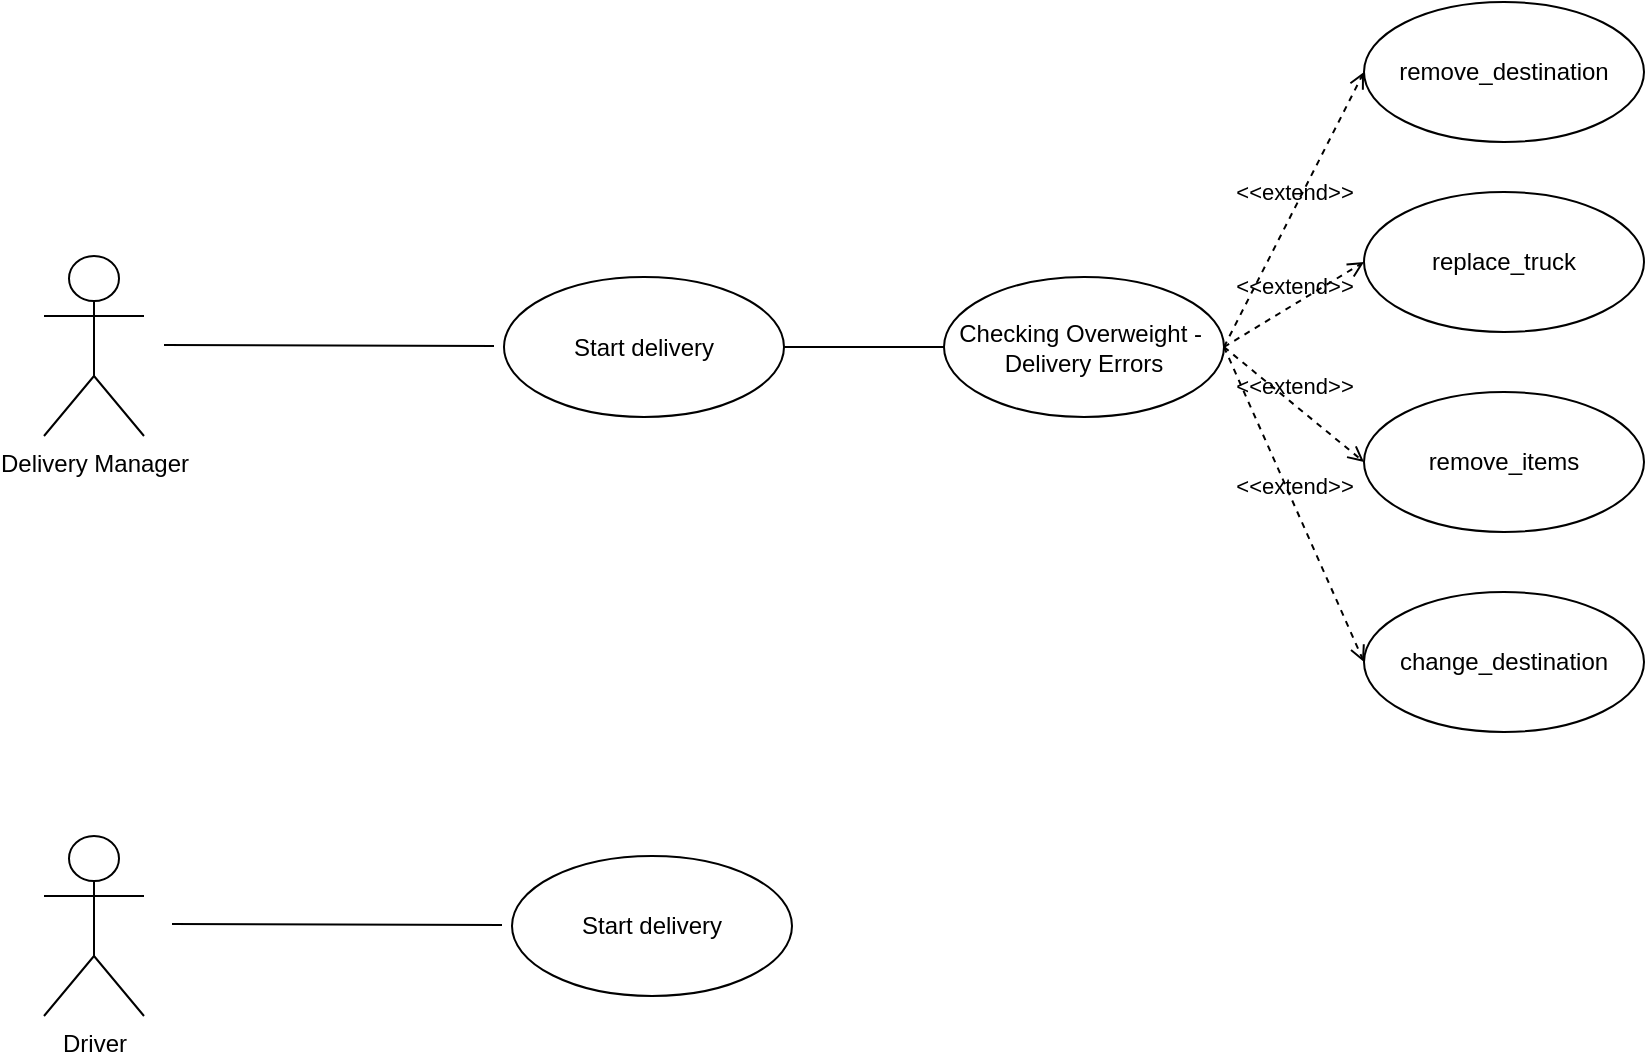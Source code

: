 <mxfile version="24.6.4" type="github">
  <diagram name="‫עמוד-1‬" id="xwu3_xJDyWN7KzT-khDu">
    <mxGraphModel dx="1050" dy="522" grid="1" gridSize="10" guides="1" tooltips="1" connect="1" arrows="1" fold="1" page="1" pageScale="1" pageWidth="827" pageHeight="1169" math="0" shadow="0">
      <root>
        <mxCell id="0" />
        <mxCell id="1" parent="0" />
        <mxCell id="JymTbiFLCaQnLJeh1Xi5-1" value="Delivery Manager" style="shape=umlActor;verticalLabelPosition=bottom;verticalAlign=top;html=1;outlineConnect=0;" vertex="1" parent="1">
          <mxGeometry x="40" y="440" width="50" height="90" as="geometry" />
        </mxCell>
        <mxCell id="JymTbiFLCaQnLJeh1Xi5-2" value="Start delivery" style="ellipse;whiteSpace=wrap;html=1;" vertex="1" parent="1">
          <mxGeometry x="270" y="450.5" width="140" height="70" as="geometry" />
        </mxCell>
        <mxCell id="JymTbiFLCaQnLJeh1Xi5-11" value="Checking Overweight -&amp;nbsp;&lt;div&gt;Delivery Errors&lt;/div&gt;" style="ellipse;whiteSpace=wrap;html=1;" vertex="1" parent="1">
          <mxGeometry x="490" y="450.5" width="140" height="70" as="geometry" />
        </mxCell>
        <mxCell id="JymTbiFLCaQnLJeh1Xi5-12" value="remove_destination" style="ellipse;whiteSpace=wrap;html=1;" vertex="1" parent="1">
          <mxGeometry x="700" y="313" width="140" height="70" as="geometry" />
        </mxCell>
        <mxCell id="JymTbiFLCaQnLJeh1Xi5-13" value="replace_truck" style="ellipse;whiteSpace=wrap;html=1;" vertex="1" parent="1">
          <mxGeometry x="700" y="408" width="140" height="70" as="geometry" />
        </mxCell>
        <mxCell id="JymTbiFLCaQnLJeh1Xi5-14" value="remove_items" style="ellipse;whiteSpace=wrap;html=1;" vertex="1" parent="1">
          <mxGeometry x="700" y="508" width="140" height="70" as="geometry" />
        </mxCell>
        <mxCell id="JymTbiFLCaQnLJeh1Xi5-15" value="change_destination" style="ellipse;whiteSpace=wrap;html=1;" vertex="1" parent="1">
          <mxGeometry x="700" y="608" width="140" height="70" as="geometry" />
        </mxCell>
        <mxCell id="JymTbiFLCaQnLJeh1Xi5-26" value="" style="endArrow=none;html=1;rounded=0;exitX=1;exitY=0.5;exitDx=0;exitDy=0;entryX=0;entryY=0.5;entryDx=0;entryDy=0;" edge="1" parent="1" source="JymTbiFLCaQnLJeh1Xi5-2" target="JymTbiFLCaQnLJeh1Xi5-11">
          <mxGeometry width="50" height="50" relative="1" as="geometry">
            <mxPoint x="320" y="420.5" as="sourcePoint" />
            <mxPoint x="370" y="370.5" as="targetPoint" />
          </mxGeometry>
        </mxCell>
        <mxCell id="JymTbiFLCaQnLJeh1Xi5-27" value="&amp;lt;&amp;lt;extend&amp;gt;&amp;gt;" style="html=1;verticalAlign=bottom;labelBackgroundColor=none;endArrow=open;endFill=0;dashed=1;rounded=0;exitX=1;exitY=0.5;exitDx=0;exitDy=0;entryX=0;entryY=0.5;entryDx=0;entryDy=0;" edge="1" parent="1" source="JymTbiFLCaQnLJeh1Xi5-11" target="JymTbiFLCaQnLJeh1Xi5-12">
          <mxGeometry width="160" relative="1" as="geometry">
            <mxPoint x="530" y="390.5" as="sourcePoint" />
            <mxPoint x="690" y="390.5" as="targetPoint" />
          </mxGeometry>
        </mxCell>
        <mxCell id="JymTbiFLCaQnLJeh1Xi5-28" value="&amp;lt;&amp;lt;extend&amp;gt;&amp;gt;" style="html=1;verticalAlign=bottom;labelBackgroundColor=none;endArrow=open;endFill=0;dashed=1;rounded=0;exitX=1;exitY=0.5;exitDx=0;exitDy=0;entryX=0;entryY=0.5;entryDx=0;entryDy=0;" edge="1" parent="1" source="JymTbiFLCaQnLJeh1Xi5-11" target="JymTbiFLCaQnLJeh1Xi5-13">
          <mxGeometry width="160" relative="1" as="geometry">
            <mxPoint x="640" y="495.5" as="sourcePoint" />
            <mxPoint x="710" y="358.5" as="targetPoint" />
          </mxGeometry>
        </mxCell>
        <mxCell id="JymTbiFLCaQnLJeh1Xi5-29" value="&amp;lt;&amp;lt;extend&amp;gt;&amp;gt;" style="html=1;verticalAlign=bottom;labelBackgroundColor=none;endArrow=open;endFill=0;dashed=1;rounded=0;exitX=1;exitY=0.5;exitDx=0;exitDy=0;entryX=0;entryY=0.5;entryDx=0;entryDy=0;" edge="1" parent="1" source="JymTbiFLCaQnLJeh1Xi5-11" target="JymTbiFLCaQnLJeh1Xi5-14">
          <mxGeometry width="160" relative="1" as="geometry">
            <mxPoint x="640" y="495.5" as="sourcePoint" />
            <mxPoint x="710" y="453.5" as="targetPoint" />
          </mxGeometry>
        </mxCell>
        <mxCell id="JymTbiFLCaQnLJeh1Xi5-30" value="&amp;lt;&amp;lt;extend&amp;gt;&amp;gt;" style="html=1;verticalAlign=bottom;labelBackgroundColor=none;endArrow=open;endFill=0;dashed=1;rounded=0;exitX=1;exitY=0.5;exitDx=0;exitDy=0;entryX=0;entryY=0.5;entryDx=0;entryDy=0;" edge="1" parent="1" source="JymTbiFLCaQnLJeh1Xi5-11" target="JymTbiFLCaQnLJeh1Xi5-15">
          <mxGeometry width="160" relative="1" as="geometry">
            <mxPoint x="630" y="514" as="sourcePoint" />
            <mxPoint x="700" y="572" as="targetPoint" />
          </mxGeometry>
        </mxCell>
        <mxCell id="JymTbiFLCaQnLJeh1Xi5-32" value="" style="endArrow=none;html=1;rounded=0;exitX=1;exitY=0.5;exitDx=0;exitDy=0;entryX=0;entryY=0.5;entryDx=0;entryDy=0;" edge="1" parent="1">
          <mxGeometry width="50" height="50" relative="1" as="geometry">
            <mxPoint x="100" y="484.44" as="sourcePoint" />
            <mxPoint x="265" y="485" as="targetPoint" />
          </mxGeometry>
        </mxCell>
        <mxCell id="JymTbiFLCaQnLJeh1Xi5-34" value="Driver" style="shape=umlActor;verticalLabelPosition=bottom;verticalAlign=top;html=1;outlineConnect=0;" vertex="1" parent="1">
          <mxGeometry x="40" y="730" width="50" height="90" as="geometry" />
        </mxCell>
        <mxCell id="JymTbiFLCaQnLJeh1Xi5-35" value="Start delivery" style="ellipse;whiteSpace=wrap;html=1;" vertex="1" parent="1">
          <mxGeometry x="274" y="740" width="140" height="70" as="geometry" />
        </mxCell>
        <mxCell id="JymTbiFLCaQnLJeh1Xi5-36" value="" style="endArrow=none;html=1;rounded=0;exitX=1;exitY=0.5;exitDx=0;exitDy=0;entryX=0;entryY=0.5;entryDx=0;entryDy=0;" edge="1" parent="1">
          <mxGeometry width="50" height="50" relative="1" as="geometry">
            <mxPoint x="104" y="773.94" as="sourcePoint" />
            <mxPoint x="269" y="774.5" as="targetPoint" />
          </mxGeometry>
        </mxCell>
      </root>
    </mxGraphModel>
  </diagram>
</mxfile>
